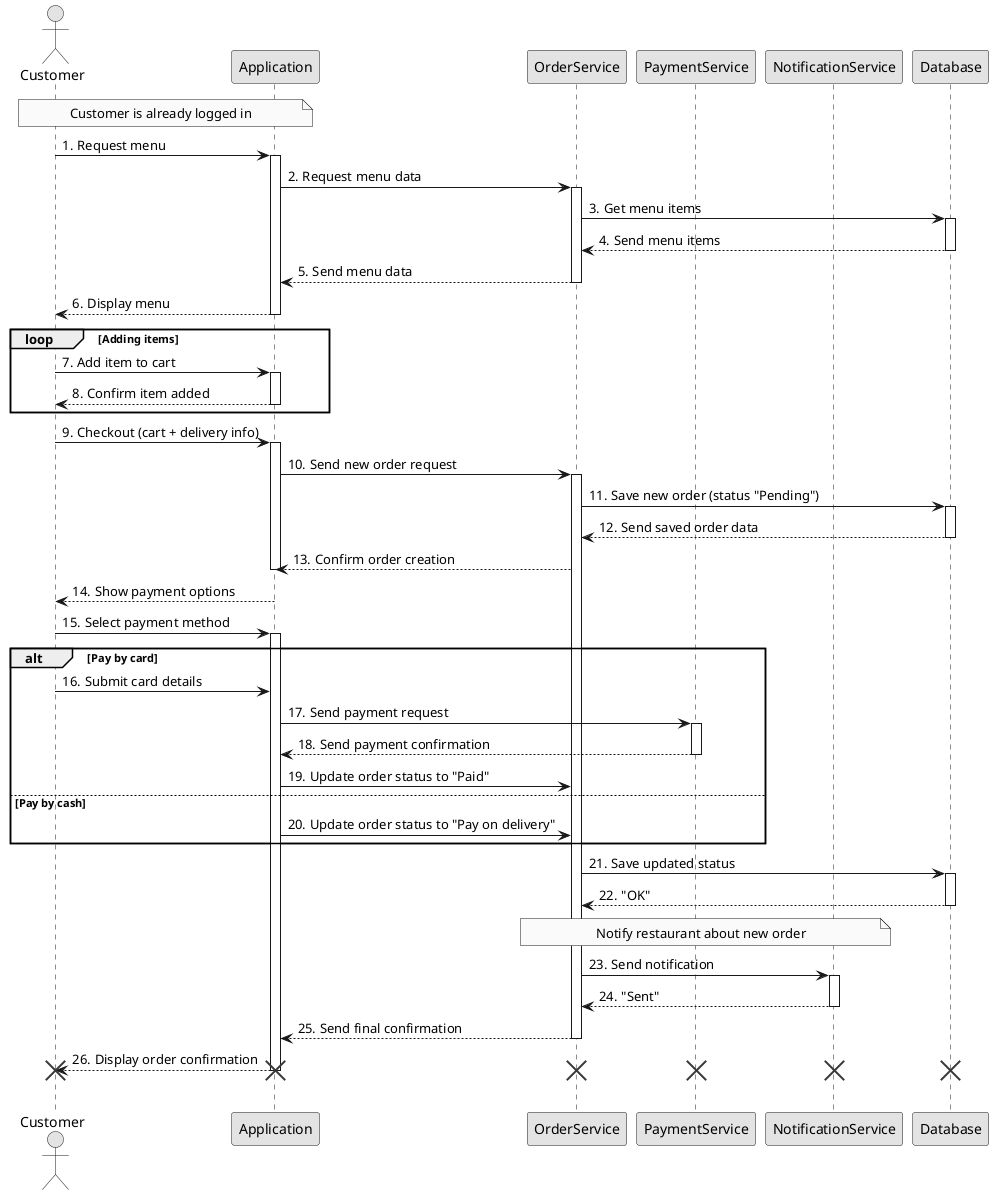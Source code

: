 @startuml
skinparam sequenceActorStyle actor
skinparam monochrome true
autonumber "0."

actor Customer
participant Application
participant OrderService
participant PaymentService
participant NotificationService
participant Database

note over Customer, Application: Customer is already logged in

Customer -> Application: Request menu
activate Application
Application -> OrderService: Request menu data
activate OrderService
OrderService -> Database: Get menu items
activate Database
Database --> OrderService: Send menu items
deactivate Database
OrderService --> Application: Send menu data
deactivate OrderService
Application --> Customer: Display menu
deactivate Application

loop Adding items
    Customer -> Application: Add item to cart
    activate Application
    Application --> Customer: Confirm item added
    deactivate Application
end

Customer -> Application: Checkout (cart + delivery info)
activate Application

Application -> OrderService: Send new order request
activate OrderService
OrderService -> Database: Save new order (status "Pending")
activate Database
Database --> OrderService: Send saved order data
deactivate Database
OrderService --> Application: Confirm order creation
deactivate Application

Application --> Customer: Show payment options

Customer -> Application: Select payment method
activate Application

alt Pay by card 
    Customer -> Application: Submit card details
    Application -> PaymentService: Send payment request
    activate PaymentService
    
    PaymentService --> Application: Send payment confirmation
    deactivate PaymentService
    Application -> OrderService: Update order status to "Paid"

else Pay by cash
    Application -> OrderService: Update order status to "Pay on delivery"
end

activate OrderService
OrderService -> Database: Save updated status
activate Database
Database --> OrderService: "OK"
deactivate Database

note over OrderService, NotificationService: Notify restaurant about new order
OrderService -> NotificationService: Send notification
activate NotificationService
NotificationService --> OrderService: "Sent"
deactivate NotificationService

OrderService --> Application: Send final confirmation
deactivate OrderService

Application --> Customer: Display order confirmation

|||
destroy Application
destroy Customer
destroy OrderService
destroy PaymentService
destroy NotificationService
destroy Database
@enduml